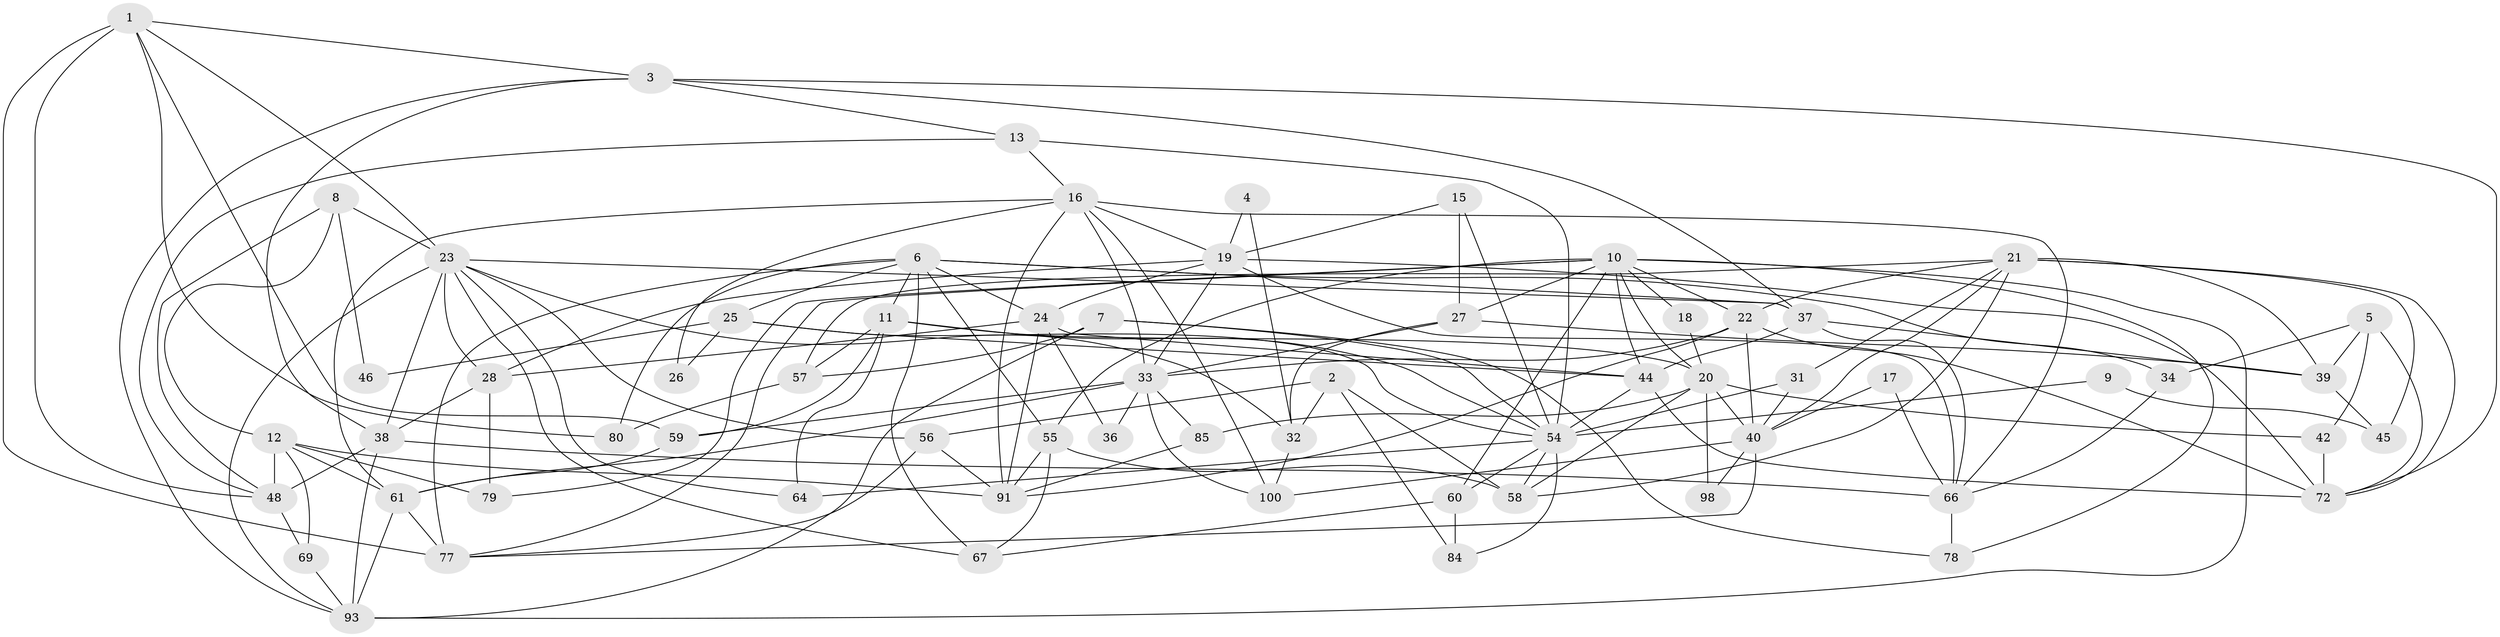 // original degree distribution, {6: 0.11, 4: 0.28, 3: 0.21, 2: 0.19, 5: 0.16, 8: 0.01, 7: 0.02, 9: 0.01, 10: 0.01}
// Generated by graph-tools (version 1.1) at 2025/38/02/21/25 10:38:59]
// undirected, 64 vertices, 161 edges
graph export_dot {
graph [start="1"]
  node [color=gray90,style=filled];
  1;
  2 [super="+50"];
  3 [super="+53"];
  4;
  5 [super="+51"];
  6 [super="+68"];
  7;
  8;
  9;
  10 [super="+30"];
  11;
  12 [super="+14"];
  13 [super="+99"];
  15 [super="+47"];
  16 [super="+52"];
  17;
  18;
  19 [super="+87"];
  20 [super="+70"];
  21 [super="+62"];
  22 [super="+94"];
  23 [super="+29"];
  24 [super="+43"];
  25;
  26;
  27;
  28 [super="+35"];
  31 [super="+75"];
  32 [super="+41"];
  33 [super="+73"];
  34;
  36;
  37 [super="+92"];
  38 [super="+89"];
  39 [super="+63"];
  40 [super="+71"];
  42 [super="+90"];
  44 [super="+49"];
  45;
  46;
  48 [super="+83"];
  54 [super="+76"];
  55 [super="+86"];
  56;
  57;
  58;
  59;
  60;
  61 [super="+65"];
  64;
  66 [super="+96"];
  67 [super="+74"];
  69 [super="+81"];
  72 [super="+88"];
  77 [super="+82"];
  78;
  79;
  80;
  84;
  85;
  91 [super="+95"];
  93 [super="+97"];
  98;
  100;
  1 -- 80;
  1 -- 23;
  1 -- 48;
  1 -- 59;
  1 -- 77;
  1 -- 3;
  2 -- 84;
  2 -- 58;
  2 -- 32;
  2 -- 56;
  3 -- 38;
  3 -- 72;
  3 -- 37;
  3 -- 13;
  3 -- 93;
  4 -- 19;
  4 -- 32;
  5 -- 42;
  5 -- 72;
  5 -- 34;
  5 -- 39;
  6 -- 11;
  6 -- 24;
  6 -- 80;
  6 -- 34;
  6 -- 67;
  6 -- 55;
  6 -- 25;
  6 -- 77;
  6 -- 37;
  7 -- 54;
  7 -- 57;
  7 -- 78;
  7 -- 93;
  8 -- 48;
  8 -- 12;
  8 -- 46;
  8 -- 23;
  9 -- 45;
  9 -- 54;
  10 -- 93;
  10 -- 77;
  10 -- 18;
  10 -- 60;
  10 -- 79;
  10 -- 20;
  10 -- 27;
  10 -- 44;
  10 -- 78;
  10 -- 55;
  10 -- 22;
  11 -- 59;
  11 -- 57;
  11 -- 64;
  11 -- 54;
  11 -- 20;
  12 -- 79;
  12 -- 61;
  12 -- 69;
  12 -- 48;
  12 -- 91;
  13 -- 54;
  13 -- 16;
  13 -- 48;
  15 -- 54;
  15 -- 19;
  15 -- 27;
  16 -- 100;
  16 -- 19;
  16 -- 33;
  16 -- 26;
  16 -- 61;
  16 -- 91;
  16 -- 66;
  17 -- 40;
  17 -- 66;
  18 -- 20;
  19 -- 24;
  19 -- 28;
  19 -- 66;
  19 -- 72;
  19 -- 33;
  20 -- 42;
  20 -- 85;
  20 -- 98;
  20 -- 40;
  20 -- 58;
  21 -- 72;
  21 -- 57;
  21 -- 39;
  21 -- 58;
  21 -- 45;
  21 -- 31;
  21 -- 40;
  21 -- 22;
  22 -- 40;
  22 -- 33;
  22 -- 91;
  22 -- 72;
  23 -- 56;
  23 -- 64;
  23 -- 93;
  23 -- 32;
  23 -- 28;
  23 -- 38;
  23 -- 37;
  23 -- 67;
  24 -- 36;
  24 -- 44;
  24 -- 28;
  24 -- 91;
  25 -- 44;
  25 -- 54;
  25 -- 26;
  25 -- 46;
  27 -- 32;
  27 -- 39;
  27 -- 33;
  28 -- 79;
  28 -- 38;
  31 -- 54;
  31 -- 40;
  32 -- 100;
  33 -- 36;
  33 -- 100;
  33 -- 59;
  33 -- 85;
  33 -- 61;
  34 -- 66;
  37 -- 44;
  37 -- 39;
  37 -- 66;
  38 -- 48;
  38 -- 66;
  38 -- 93;
  39 -- 45;
  40 -- 77;
  40 -- 98;
  40 -- 100;
  42 -- 72 [weight=2];
  44 -- 54;
  44 -- 72;
  48 -- 69;
  54 -- 64;
  54 -- 58;
  54 -- 60;
  54 -- 84;
  55 -- 91;
  55 -- 58;
  55 -- 67;
  56 -- 77;
  56 -- 91;
  57 -- 80;
  59 -- 61;
  60 -- 84;
  60 -- 67;
  61 -- 77;
  61 -- 93;
  66 -- 78;
  69 -- 93;
  85 -- 91;
}
